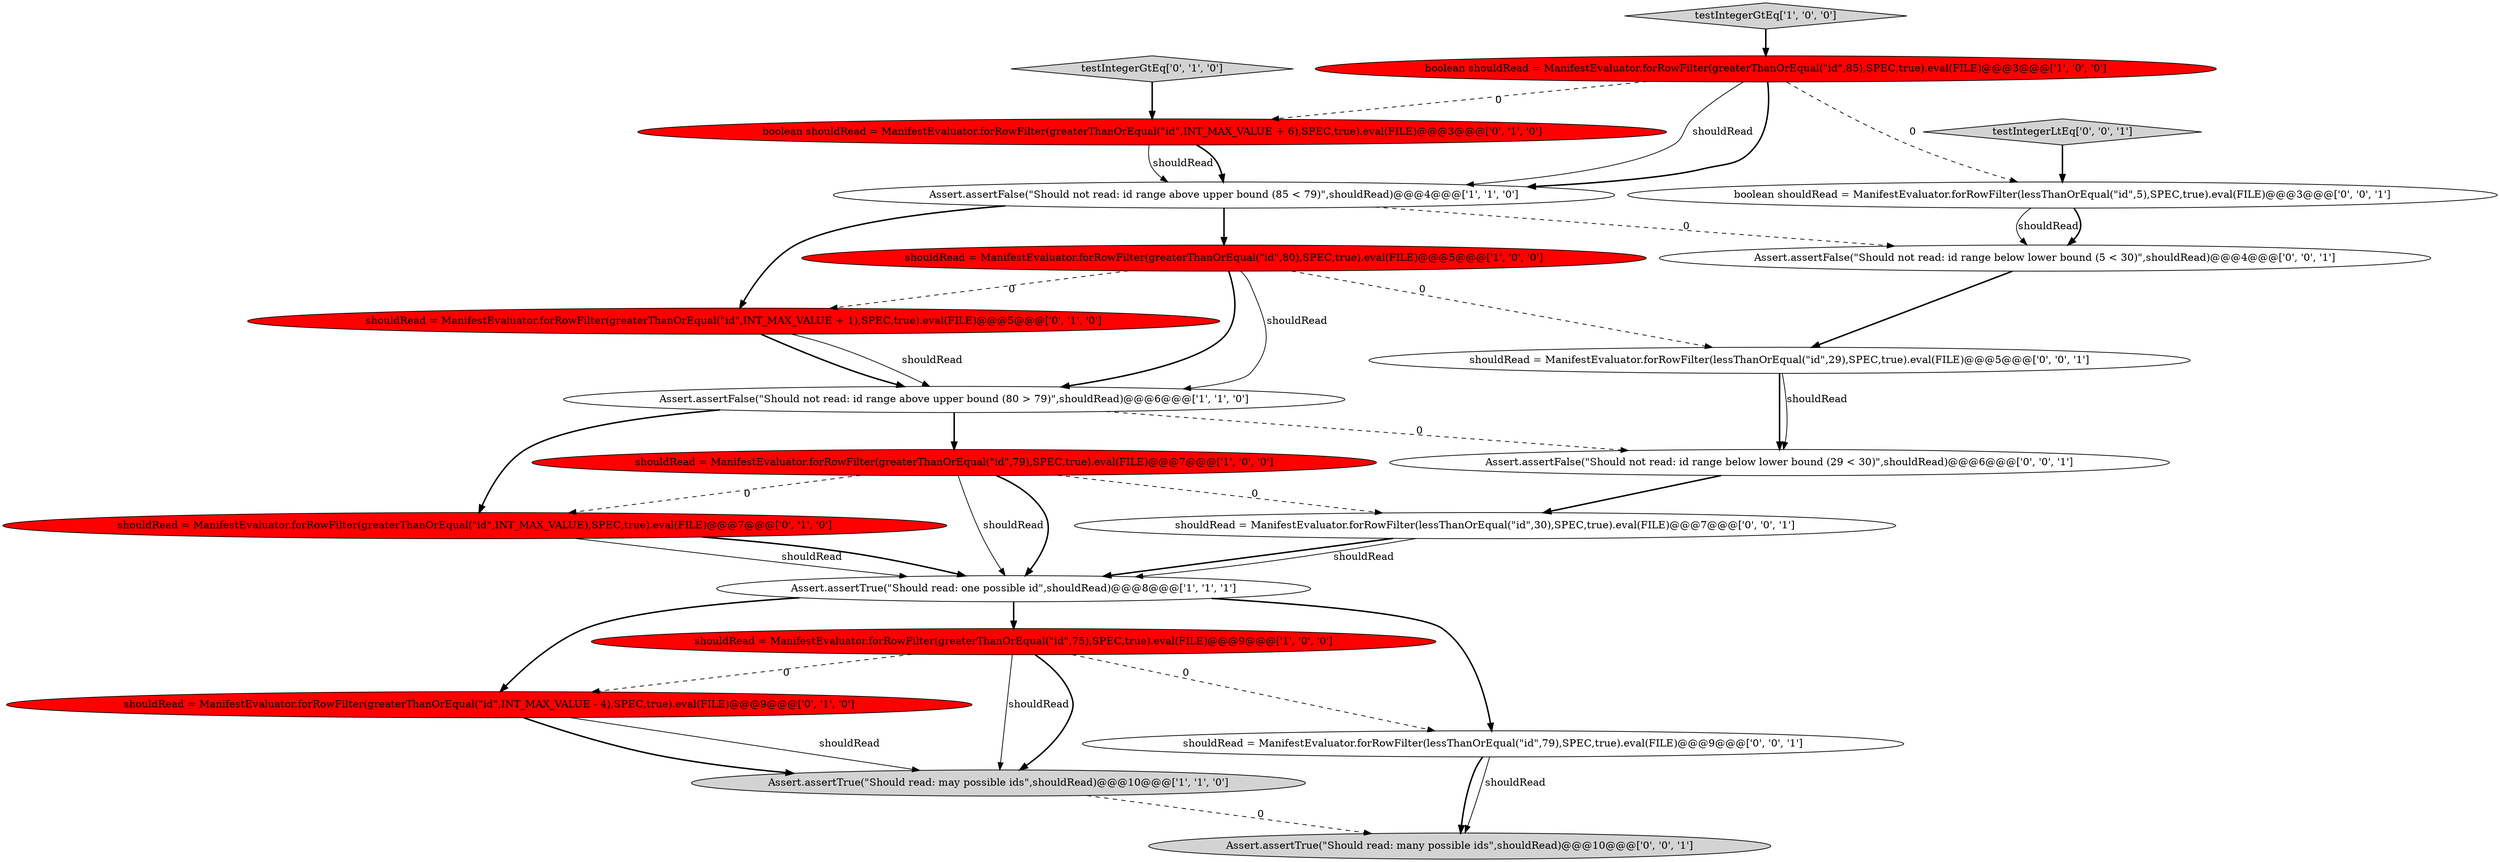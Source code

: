 digraph {
7 [style = filled, label = "shouldRead = ManifestEvaluator.forRowFilter(greaterThanOrEqual(\"id\",80),SPEC,true).eval(FILE)@@@5@@@['1', '0', '0']", fillcolor = red, shape = ellipse image = "AAA1AAABBB1BBB"];
5 [style = filled, label = "Assert.assertFalse(\"Should not read: id range above upper bound (80 > 79)\",shouldRead)@@@6@@@['1', '1', '0']", fillcolor = white, shape = ellipse image = "AAA0AAABBB1BBB"];
8 [style = filled, label = "Assert.assertTrue(\"Should read: may possible ids\",shouldRead)@@@10@@@['1', '1', '0']", fillcolor = lightgray, shape = ellipse image = "AAA0AAABBB1BBB"];
2 [style = filled, label = "boolean shouldRead = ManifestEvaluator.forRowFilter(greaterThanOrEqual(\"id\",85),SPEC,true).eval(FILE)@@@3@@@['1', '0', '0']", fillcolor = red, shape = ellipse image = "AAA1AAABBB1BBB"];
10 [style = filled, label = "shouldRead = ManifestEvaluator.forRowFilter(greaterThanOrEqual(\"id\",INT_MAX_VALUE),SPEC,true).eval(FILE)@@@7@@@['0', '1', '0']", fillcolor = red, shape = ellipse image = "AAA1AAABBB2BBB"];
6 [style = filled, label = "Assert.assertFalse(\"Should not read: id range above upper bound (85 < 79)\",shouldRead)@@@4@@@['1', '1', '0']", fillcolor = white, shape = ellipse image = "AAA0AAABBB1BBB"];
1 [style = filled, label = "testIntegerGtEq['1', '0', '0']", fillcolor = lightgray, shape = diamond image = "AAA0AAABBB1BBB"];
14 [style = filled, label = "shouldRead = ManifestEvaluator.forRowFilter(lessThanOrEqual(\"id\",29),SPEC,true).eval(FILE)@@@5@@@['0', '0', '1']", fillcolor = white, shape = ellipse image = "AAA0AAABBB3BBB"];
11 [style = filled, label = "testIntegerGtEq['0', '1', '0']", fillcolor = lightgray, shape = diamond image = "AAA0AAABBB2BBB"];
18 [style = filled, label = "shouldRead = ManifestEvaluator.forRowFilter(lessThanOrEqual(\"id\",30),SPEC,true).eval(FILE)@@@7@@@['0', '0', '1']", fillcolor = white, shape = ellipse image = "AAA0AAABBB3BBB"];
9 [style = filled, label = "shouldRead = ManifestEvaluator.forRowFilter(greaterThanOrEqual(\"id\",INT_MAX_VALUE + 1),SPEC,true).eval(FILE)@@@5@@@['0', '1', '0']", fillcolor = red, shape = ellipse image = "AAA1AAABBB2BBB"];
21 [style = filled, label = "boolean shouldRead = ManifestEvaluator.forRowFilter(lessThanOrEqual(\"id\",5),SPEC,true).eval(FILE)@@@3@@@['0', '0', '1']", fillcolor = white, shape = ellipse image = "AAA0AAABBB3BBB"];
15 [style = filled, label = "Assert.assertTrue(\"Should read: many possible ids\",shouldRead)@@@10@@@['0', '0', '1']", fillcolor = lightgray, shape = ellipse image = "AAA0AAABBB3BBB"];
16 [style = filled, label = "Assert.assertFalse(\"Should not read: id range below lower bound (29 < 30)\",shouldRead)@@@6@@@['0', '0', '1']", fillcolor = white, shape = ellipse image = "AAA0AAABBB3BBB"];
12 [style = filled, label = "shouldRead = ManifestEvaluator.forRowFilter(greaterThanOrEqual(\"id\",INT_MAX_VALUE - 4),SPEC,true).eval(FILE)@@@9@@@['0', '1', '0']", fillcolor = red, shape = ellipse image = "AAA1AAABBB2BBB"];
20 [style = filled, label = "testIntegerLtEq['0', '0', '1']", fillcolor = lightgray, shape = diamond image = "AAA0AAABBB3BBB"];
3 [style = filled, label = "shouldRead = ManifestEvaluator.forRowFilter(greaterThanOrEqual(\"id\",75),SPEC,true).eval(FILE)@@@9@@@['1', '0', '0']", fillcolor = red, shape = ellipse image = "AAA1AAABBB1BBB"];
0 [style = filled, label = "shouldRead = ManifestEvaluator.forRowFilter(greaterThanOrEqual(\"id\",79),SPEC,true).eval(FILE)@@@7@@@['1', '0', '0']", fillcolor = red, shape = ellipse image = "AAA1AAABBB1BBB"];
17 [style = filled, label = "Assert.assertFalse(\"Should not read: id range below lower bound (5 < 30)\",shouldRead)@@@4@@@['0', '0', '1']", fillcolor = white, shape = ellipse image = "AAA0AAABBB3BBB"];
4 [style = filled, label = "Assert.assertTrue(\"Should read: one possible id\",shouldRead)@@@8@@@['1', '1', '1']", fillcolor = white, shape = ellipse image = "AAA0AAABBB1BBB"];
19 [style = filled, label = "shouldRead = ManifestEvaluator.forRowFilter(lessThanOrEqual(\"id\",79),SPEC,true).eval(FILE)@@@9@@@['0', '0', '1']", fillcolor = white, shape = ellipse image = "AAA0AAABBB3BBB"];
13 [style = filled, label = "boolean shouldRead = ManifestEvaluator.forRowFilter(greaterThanOrEqual(\"id\",INT_MAX_VALUE + 6),SPEC,true).eval(FILE)@@@3@@@['0', '1', '0']", fillcolor = red, shape = ellipse image = "AAA1AAABBB2BBB"];
14->16 [style = bold, label=""];
5->10 [style = bold, label=""];
13->6 [style = solid, label="shouldRead"];
4->3 [style = bold, label=""];
16->18 [style = bold, label=""];
0->4 [style = solid, label="shouldRead"];
12->8 [style = solid, label="shouldRead"];
2->6 [style = bold, label=""];
7->14 [style = dashed, label="0"];
19->15 [style = solid, label="shouldRead"];
8->15 [style = dashed, label="0"];
4->19 [style = bold, label=""];
6->17 [style = dashed, label="0"];
3->8 [style = solid, label="shouldRead"];
7->5 [style = solid, label="shouldRead"];
14->16 [style = solid, label="shouldRead"];
0->10 [style = dashed, label="0"];
3->19 [style = dashed, label="0"];
20->21 [style = bold, label=""];
5->16 [style = dashed, label="0"];
7->5 [style = bold, label=""];
10->4 [style = solid, label="shouldRead"];
3->12 [style = dashed, label="0"];
18->4 [style = bold, label=""];
21->17 [style = solid, label="shouldRead"];
5->0 [style = bold, label=""];
2->21 [style = dashed, label="0"];
0->4 [style = bold, label=""];
17->14 [style = bold, label=""];
12->8 [style = bold, label=""];
18->4 [style = solid, label="shouldRead"];
3->8 [style = bold, label=""];
2->13 [style = dashed, label="0"];
7->9 [style = dashed, label="0"];
11->13 [style = bold, label=""];
2->6 [style = solid, label="shouldRead"];
9->5 [style = bold, label=""];
10->4 [style = bold, label=""];
4->12 [style = bold, label=""];
0->18 [style = dashed, label="0"];
9->5 [style = solid, label="shouldRead"];
1->2 [style = bold, label=""];
13->6 [style = bold, label=""];
6->9 [style = bold, label=""];
6->7 [style = bold, label=""];
19->15 [style = bold, label=""];
21->17 [style = bold, label=""];
}

